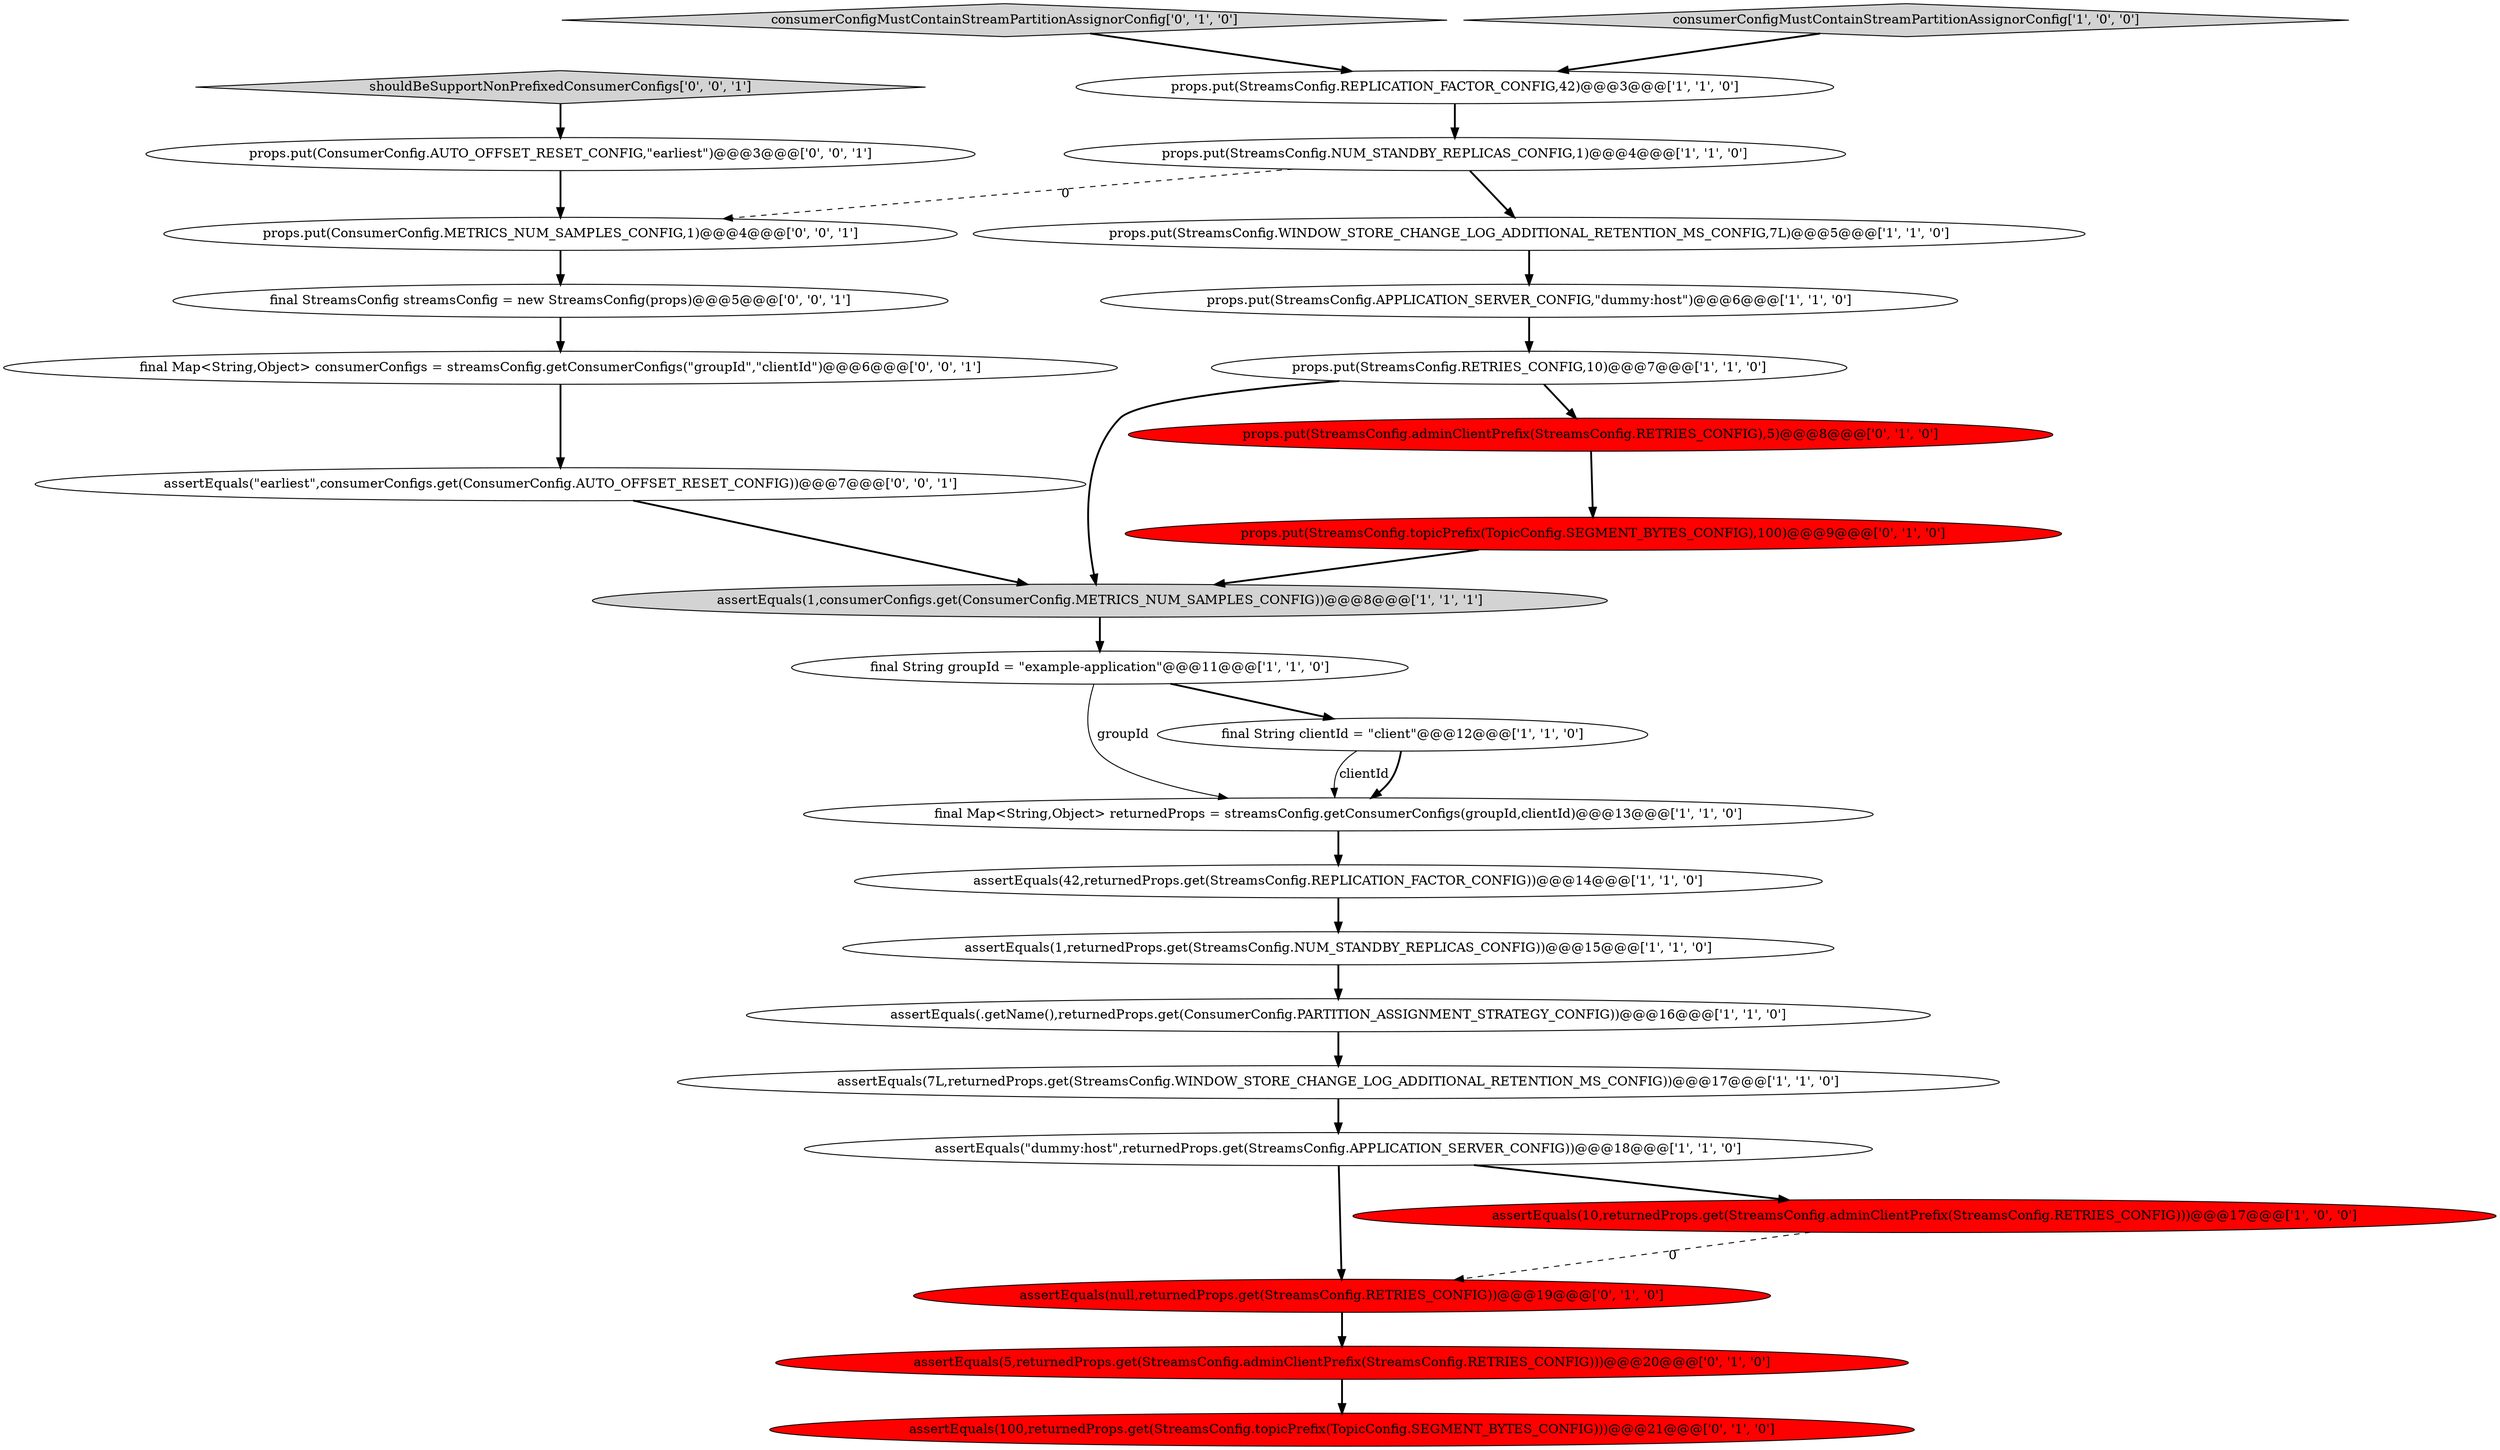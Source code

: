 digraph {
7 [style = filled, label = "props.put(StreamsConfig.APPLICATION_SERVER_CONFIG,\"dummy:host\")@@@6@@@['1', '1', '0']", fillcolor = white, shape = ellipse image = "AAA0AAABBB1BBB"];
2 [style = filled, label = "assertEquals(1,consumerConfigs.get(ConsumerConfig.METRICS_NUM_SAMPLES_CONFIG))@@@8@@@['1', '1', '1']", fillcolor = lightgray, shape = ellipse image = "AAA0AAABBB1BBB"];
1 [style = filled, label = "assertEquals(.getName(),returnedProps.get(ConsumerConfig.PARTITION_ASSIGNMENT_STRATEGY_CONFIG))@@@16@@@['1', '1', '0']", fillcolor = white, shape = ellipse image = "AAA0AAABBB1BBB"];
16 [style = filled, label = "consumerConfigMustContainStreamPartitionAssignorConfig['0', '1', '0']", fillcolor = lightgray, shape = diamond image = "AAA0AAABBB2BBB"];
27 [style = filled, label = "props.put(ConsumerConfig.METRICS_NUM_SAMPLES_CONFIG,1)@@@4@@@['0', '0', '1']", fillcolor = white, shape = ellipse image = "AAA0AAABBB3BBB"];
26 [style = filled, label = "final Map<String,Object> consumerConfigs = streamsConfig.getConsumerConfigs(\"groupId\",\"clientId\")@@@6@@@['0', '0', '1']", fillcolor = white, shape = ellipse image = "AAA0AAABBB3BBB"];
19 [style = filled, label = "props.put(StreamsConfig.topicPrefix(TopicConfig.SEGMENT_BYTES_CONFIG),100)@@@9@@@['0', '1', '0']", fillcolor = red, shape = ellipse image = "AAA1AAABBB2BBB"];
22 [style = filled, label = "props.put(ConsumerConfig.AUTO_OFFSET_RESET_CONFIG,\"earliest\")@@@3@@@['0', '0', '1']", fillcolor = white, shape = ellipse image = "AAA0AAABBB3BBB"];
5 [style = filled, label = "props.put(StreamsConfig.WINDOW_STORE_CHANGE_LOG_ADDITIONAL_RETENTION_MS_CONFIG,7L)@@@5@@@['1', '1', '0']", fillcolor = white, shape = ellipse image = "AAA0AAABBB1BBB"];
24 [style = filled, label = "shouldBeSupportNonPrefixedConsumerConfigs['0', '0', '1']", fillcolor = lightgray, shape = diamond image = "AAA0AAABBB3BBB"];
6 [style = filled, label = "final Map<String,Object> returnedProps = streamsConfig.getConsumerConfigs(groupId,clientId)@@@13@@@['1', '1', '0']", fillcolor = white, shape = ellipse image = "AAA0AAABBB1BBB"];
17 [style = filled, label = "assertEquals(null,returnedProps.get(StreamsConfig.RETRIES_CONFIG))@@@19@@@['0', '1', '0']", fillcolor = red, shape = ellipse image = "AAA1AAABBB2BBB"];
12 [style = filled, label = "final String clientId = \"client\"@@@12@@@['1', '1', '0']", fillcolor = white, shape = ellipse image = "AAA0AAABBB1BBB"];
23 [style = filled, label = "final StreamsConfig streamsConfig = new StreamsConfig(props)@@@5@@@['0', '0', '1']", fillcolor = white, shape = ellipse image = "AAA0AAABBB3BBB"];
13 [style = filled, label = "props.put(StreamsConfig.RETRIES_CONFIG,10)@@@7@@@['1', '1', '0']", fillcolor = white, shape = ellipse image = "AAA0AAABBB1BBB"];
18 [style = filled, label = "props.put(StreamsConfig.adminClientPrefix(StreamsConfig.RETRIES_CONFIG),5)@@@8@@@['0', '1', '0']", fillcolor = red, shape = ellipse image = "AAA1AAABBB2BBB"];
14 [style = filled, label = "props.put(StreamsConfig.REPLICATION_FACTOR_CONFIG,42)@@@3@@@['1', '1', '0']", fillcolor = white, shape = ellipse image = "AAA0AAABBB1BBB"];
25 [style = filled, label = "assertEquals(\"earliest\",consumerConfigs.get(ConsumerConfig.AUTO_OFFSET_RESET_CONFIG))@@@7@@@['0', '0', '1']", fillcolor = white, shape = ellipse image = "AAA0AAABBB3BBB"];
3 [style = filled, label = "consumerConfigMustContainStreamPartitionAssignorConfig['1', '0', '0']", fillcolor = lightgray, shape = diamond image = "AAA0AAABBB1BBB"];
15 [style = filled, label = "assertEquals(10,returnedProps.get(StreamsConfig.adminClientPrefix(StreamsConfig.RETRIES_CONFIG)))@@@17@@@['1', '0', '0']", fillcolor = red, shape = ellipse image = "AAA1AAABBB1BBB"];
20 [style = filled, label = "assertEquals(100,returnedProps.get(StreamsConfig.topicPrefix(TopicConfig.SEGMENT_BYTES_CONFIG)))@@@21@@@['0', '1', '0']", fillcolor = red, shape = ellipse image = "AAA1AAABBB2BBB"];
11 [style = filled, label = "assertEquals(7L,returnedProps.get(StreamsConfig.WINDOW_STORE_CHANGE_LOG_ADDITIONAL_RETENTION_MS_CONFIG))@@@17@@@['1', '1', '0']", fillcolor = white, shape = ellipse image = "AAA0AAABBB1BBB"];
8 [style = filled, label = "final String groupId = \"example-application\"@@@11@@@['1', '1', '0']", fillcolor = white, shape = ellipse image = "AAA0AAABBB1BBB"];
4 [style = filled, label = "assertEquals(42,returnedProps.get(StreamsConfig.REPLICATION_FACTOR_CONFIG))@@@14@@@['1', '1', '0']", fillcolor = white, shape = ellipse image = "AAA0AAABBB1BBB"];
21 [style = filled, label = "assertEquals(5,returnedProps.get(StreamsConfig.adminClientPrefix(StreamsConfig.RETRIES_CONFIG)))@@@20@@@['0', '1', '0']", fillcolor = red, shape = ellipse image = "AAA1AAABBB2BBB"];
10 [style = filled, label = "assertEquals(1,returnedProps.get(StreamsConfig.NUM_STANDBY_REPLICAS_CONFIG))@@@15@@@['1', '1', '0']", fillcolor = white, shape = ellipse image = "AAA0AAABBB1BBB"];
0 [style = filled, label = "assertEquals(\"dummy:host\",returnedProps.get(StreamsConfig.APPLICATION_SERVER_CONFIG))@@@18@@@['1', '1', '0']", fillcolor = white, shape = ellipse image = "AAA0AAABBB1BBB"];
9 [style = filled, label = "props.put(StreamsConfig.NUM_STANDBY_REPLICAS_CONFIG,1)@@@4@@@['1', '1', '0']", fillcolor = white, shape = ellipse image = "AAA0AAABBB1BBB"];
7->13 [style = bold, label=""];
4->10 [style = bold, label=""];
0->17 [style = bold, label=""];
26->25 [style = bold, label=""];
3->14 [style = bold, label=""];
18->19 [style = bold, label=""];
23->26 [style = bold, label=""];
9->27 [style = dashed, label="0"];
12->6 [style = solid, label="clientId"];
19->2 [style = bold, label=""];
12->6 [style = bold, label=""];
24->22 [style = bold, label=""];
25->2 [style = bold, label=""];
0->15 [style = bold, label=""];
1->11 [style = bold, label=""];
6->4 [style = bold, label=""];
11->0 [style = bold, label=""];
21->20 [style = bold, label=""];
22->27 [style = bold, label=""];
8->6 [style = solid, label="groupId"];
9->5 [style = bold, label=""];
15->17 [style = dashed, label="0"];
5->7 [style = bold, label=""];
16->14 [style = bold, label=""];
14->9 [style = bold, label=""];
27->23 [style = bold, label=""];
10->1 [style = bold, label=""];
17->21 [style = bold, label=""];
8->12 [style = bold, label=""];
13->18 [style = bold, label=""];
2->8 [style = bold, label=""];
13->2 [style = bold, label=""];
}
